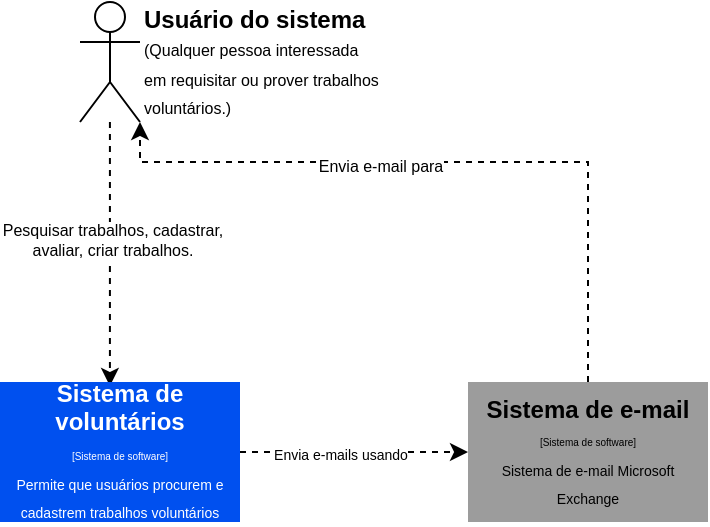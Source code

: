 <mxfile version="13.7.9" type="device"><diagram id="N4VUSgimsYcKPOD1_UI5" name="Página-1"><mxGraphModel dx="496" dy="291" grid="1" gridSize="10" guides="1" tooltips="1" connect="1" arrows="1" fold="1" page="1" pageScale="1" pageWidth="827" pageHeight="1169" math="0" shadow="0"><root><mxCell id="0"/><mxCell id="1" parent="0"/><mxCell id="SyYGRfLEKDckTmAouXDs-3" style="edgeStyle=orthogonalEdgeStyle;rounded=0;orthogonalLoop=1;jettySize=auto;html=1;entryX=0.458;entryY=0.028;entryDx=0;entryDy=0;entryPerimeter=0;jumpStyle=none;jumpSize=21;dashed=1;labelPosition=right;verticalLabelPosition=middle;align=left;verticalAlign=middle;" edge="1" parent="1" source="SyYGRfLEKDckTmAouXDs-1" target="SyYGRfLEKDckTmAouXDs-2"><mxGeometry relative="1" as="geometry"/></mxCell><mxCell id="SyYGRfLEKDckTmAouXDs-4" value="Pesquisar trabalhos, cadastrar,&lt;br style=&quot;font-size: 8px;&quot;&gt;avaliar, criar trabalhos." style="edgeLabel;html=1;align=center;verticalAlign=middle;resizable=0;points=[];fontSize=8;" vertex="1" connectable="0" parent="SyYGRfLEKDckTmAouXDs-3"><mxGeometry x="-0.109" y="1" relative="1" as="geometry"><mxPoint as="offset"/></mxGeometry></mxCell><mxCell id="SyYGRfLEKDckTmAouXDs-6" style="edgeStyle=orthogonalEdgeStyle;rounded=0;jumpStyle=none;jumpSize=21;orthogonalLoop=1;jettySize=auto;html=1;dashed=1;labelPosition=center;verticalLabelPosition=middle;align=center;verticalAlign=middle;" edge="1" parent="1" source="SyYGRfLEKDckTmAouXDs-2" target="SyYGRfLEKDckTmAouXDs-5"><mxGeometry relative="1" as="geometry"/></mxCell><mxCell id="SyYGRfLEKDckTmAouXDs-7" value="&lt;font style=&quot;font-size: 7px&quot;&gt;Envia e-mails usando&lt;/font&gt;" style="edgeLabel;html=1;align=center;verticalAlign=middle;resizable=0;points=[];" vertex="1" connectable="0" parent="SyYGRfLEKDckTmAouXDs-6"><mxGeometry x="0.159" y="-2" relative="1" as="geometry"><mxPoint x="-16.19" y="-2" as="offset"/></mxGeometry></mxCell><mxCell id="SyYGRfLEKDckTmAouXDs-2" value="&lt;b&gt;Sistema de voluntários&lt;br&gt;&lt;/b&gt;&lt;font style=&quot;line-height: 90%&quot;&gt;&lt;span style=&quot;font-size: 5px&quot;&gt;[Sistema de software]&lt;/span&gt;&lt;br&gt;&lt;font style=&quot;font-size: 7px&quot;&gt;Permite que usuários procurem e cadastrem trabalhos voluntários&lt;/font&gt;&lt;br&gt;&lt;/font&gt;" style="rounded=0;whiteSpace=wrap;html=1;fillColor=#0050ef;fontColor=#ffffff;strokeColor=none;labelPosition=center;verticalLabelPosition=middle;align=center;verticalAlign=middle;" vertex="1" parent="1"><mxGeometry x="120" y="230" width="120" height="70" as="geometry"/></mxCell><mxCell id="SyYGRfLEKDckTmAouXDs-1" value="&lt;b&gt;Usuário do sistema&lt;/b&gt;&lt;br&gt;&lt;font style=&quot;font-size: 8px&quot;&gt;(Qualquer pessoa interessada&lt;br&gt;em requisitar ou prover trabalhos&lt;br&gt;voluntários.)&lt;/font&gt;" style="shape=umlActor;verticalLabelPosition=middle;verticalAlign=middle;html=1;outlineConnect=0;labelPosition=right;align=left;" vertex="1" parent="1"><mxGeometry x="160" y="40" width="30" height="60" as="geometry"/></mxCell><mxCell id="SyYGRfLEKDckTmAouXDs-8" style="edgeStyle=orthogonalEdgeStyle;rounded=0;jumpStyle=none;jumpSize=21;orthogonalLoop=1;jettySize=auto;html=1;dashed=1;fontSize=8;" edge="1" parent="1" source="SyYGRfLEKDckTmAouXDs-5" target="SyYGRfLEKDckTmAouXDs-1"><mxGeometry relative="1" as="geometry"><mxPoint x="414" y="110" as="targetPoint"/><Array as="points"><mxPoint x="414" y="120"/><mxPoint x="190" y="120"/></Array></mxGeometry></mxCell><mxCell id="SyYGRfLEKDckTmAouXDs-9" value="Envia e-mail para" style="edgeLabel;html=1;align=center;verticalAlign=middle;resizable=0;points=[];fontSize=8;" vertex="1" connectable="0" parent="SyYGRfLEKDckTmAouXDs-8"><mxGeometry x="0.03" y="2" relative="1" as="geometry"><mxPoint x="-31.69" as="offset"/></mxGeometry></mxCell><mxCell id="SyYGRfLEKDckTmAouXDs-5" value="&lt;b&gt;Sistema de e-mail&lt;br&gt;&lt;/b&gt;&lt;font style=&quot;font-size: 5px&quot;&gt;[Sistema de software]&lt;br&gt;&lt;/font&gt;&lt;font style=&quot;font-size: 7px&quot;&gt;Sistema de e-mail Microsoft Exchange&lt;/font&gt;" style="rounded=0;whiteSpace=wrap;html=1;strokeColor=none;fillColor=#9C9C9C;" vertex="1" parent="1"><mxGeometry x="354" y="230" width="120" height="70" as="geometry"/></mxCell></root></mxGraphModel></diagram></mxfile>